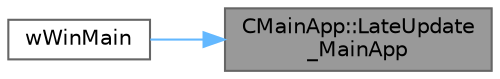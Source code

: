 digraph "CMainApp::LateUpdate_MainApp"
{
 // LATEX_PDF_SIZE
  bgcolor="transparent";
  edge [fontname=Helvetica,fontsize=10,labelfontname=Helvetica,labelfontsize=10];
  node [fontname=Helvetica,fontsize=10,shape=box,height=0.2,width=0.4];
  rankdir="RL";
  Node1 [id="Node000001",label="CMainApp::LateUpdate\l_MainApp",height=0.2,width=0.4,color="gray40", fillcolor="grey60", style="filled", fontcolor="black",tooltip=" "];
  Node1 -> Node2 [id="edge1_Node000001_Node000002",dir="back",color="steelblue1",style="solid",tooltip=" "];
  Node2 [id="Node000002",label="wWinMain",height=0.2,width=0.4,color="grey40", fillcolor="white", style="filled",URL="$_client_8cpp.html#a1e683c5a19c00d05cd803e46b805e339",tooltip=" "];
}
